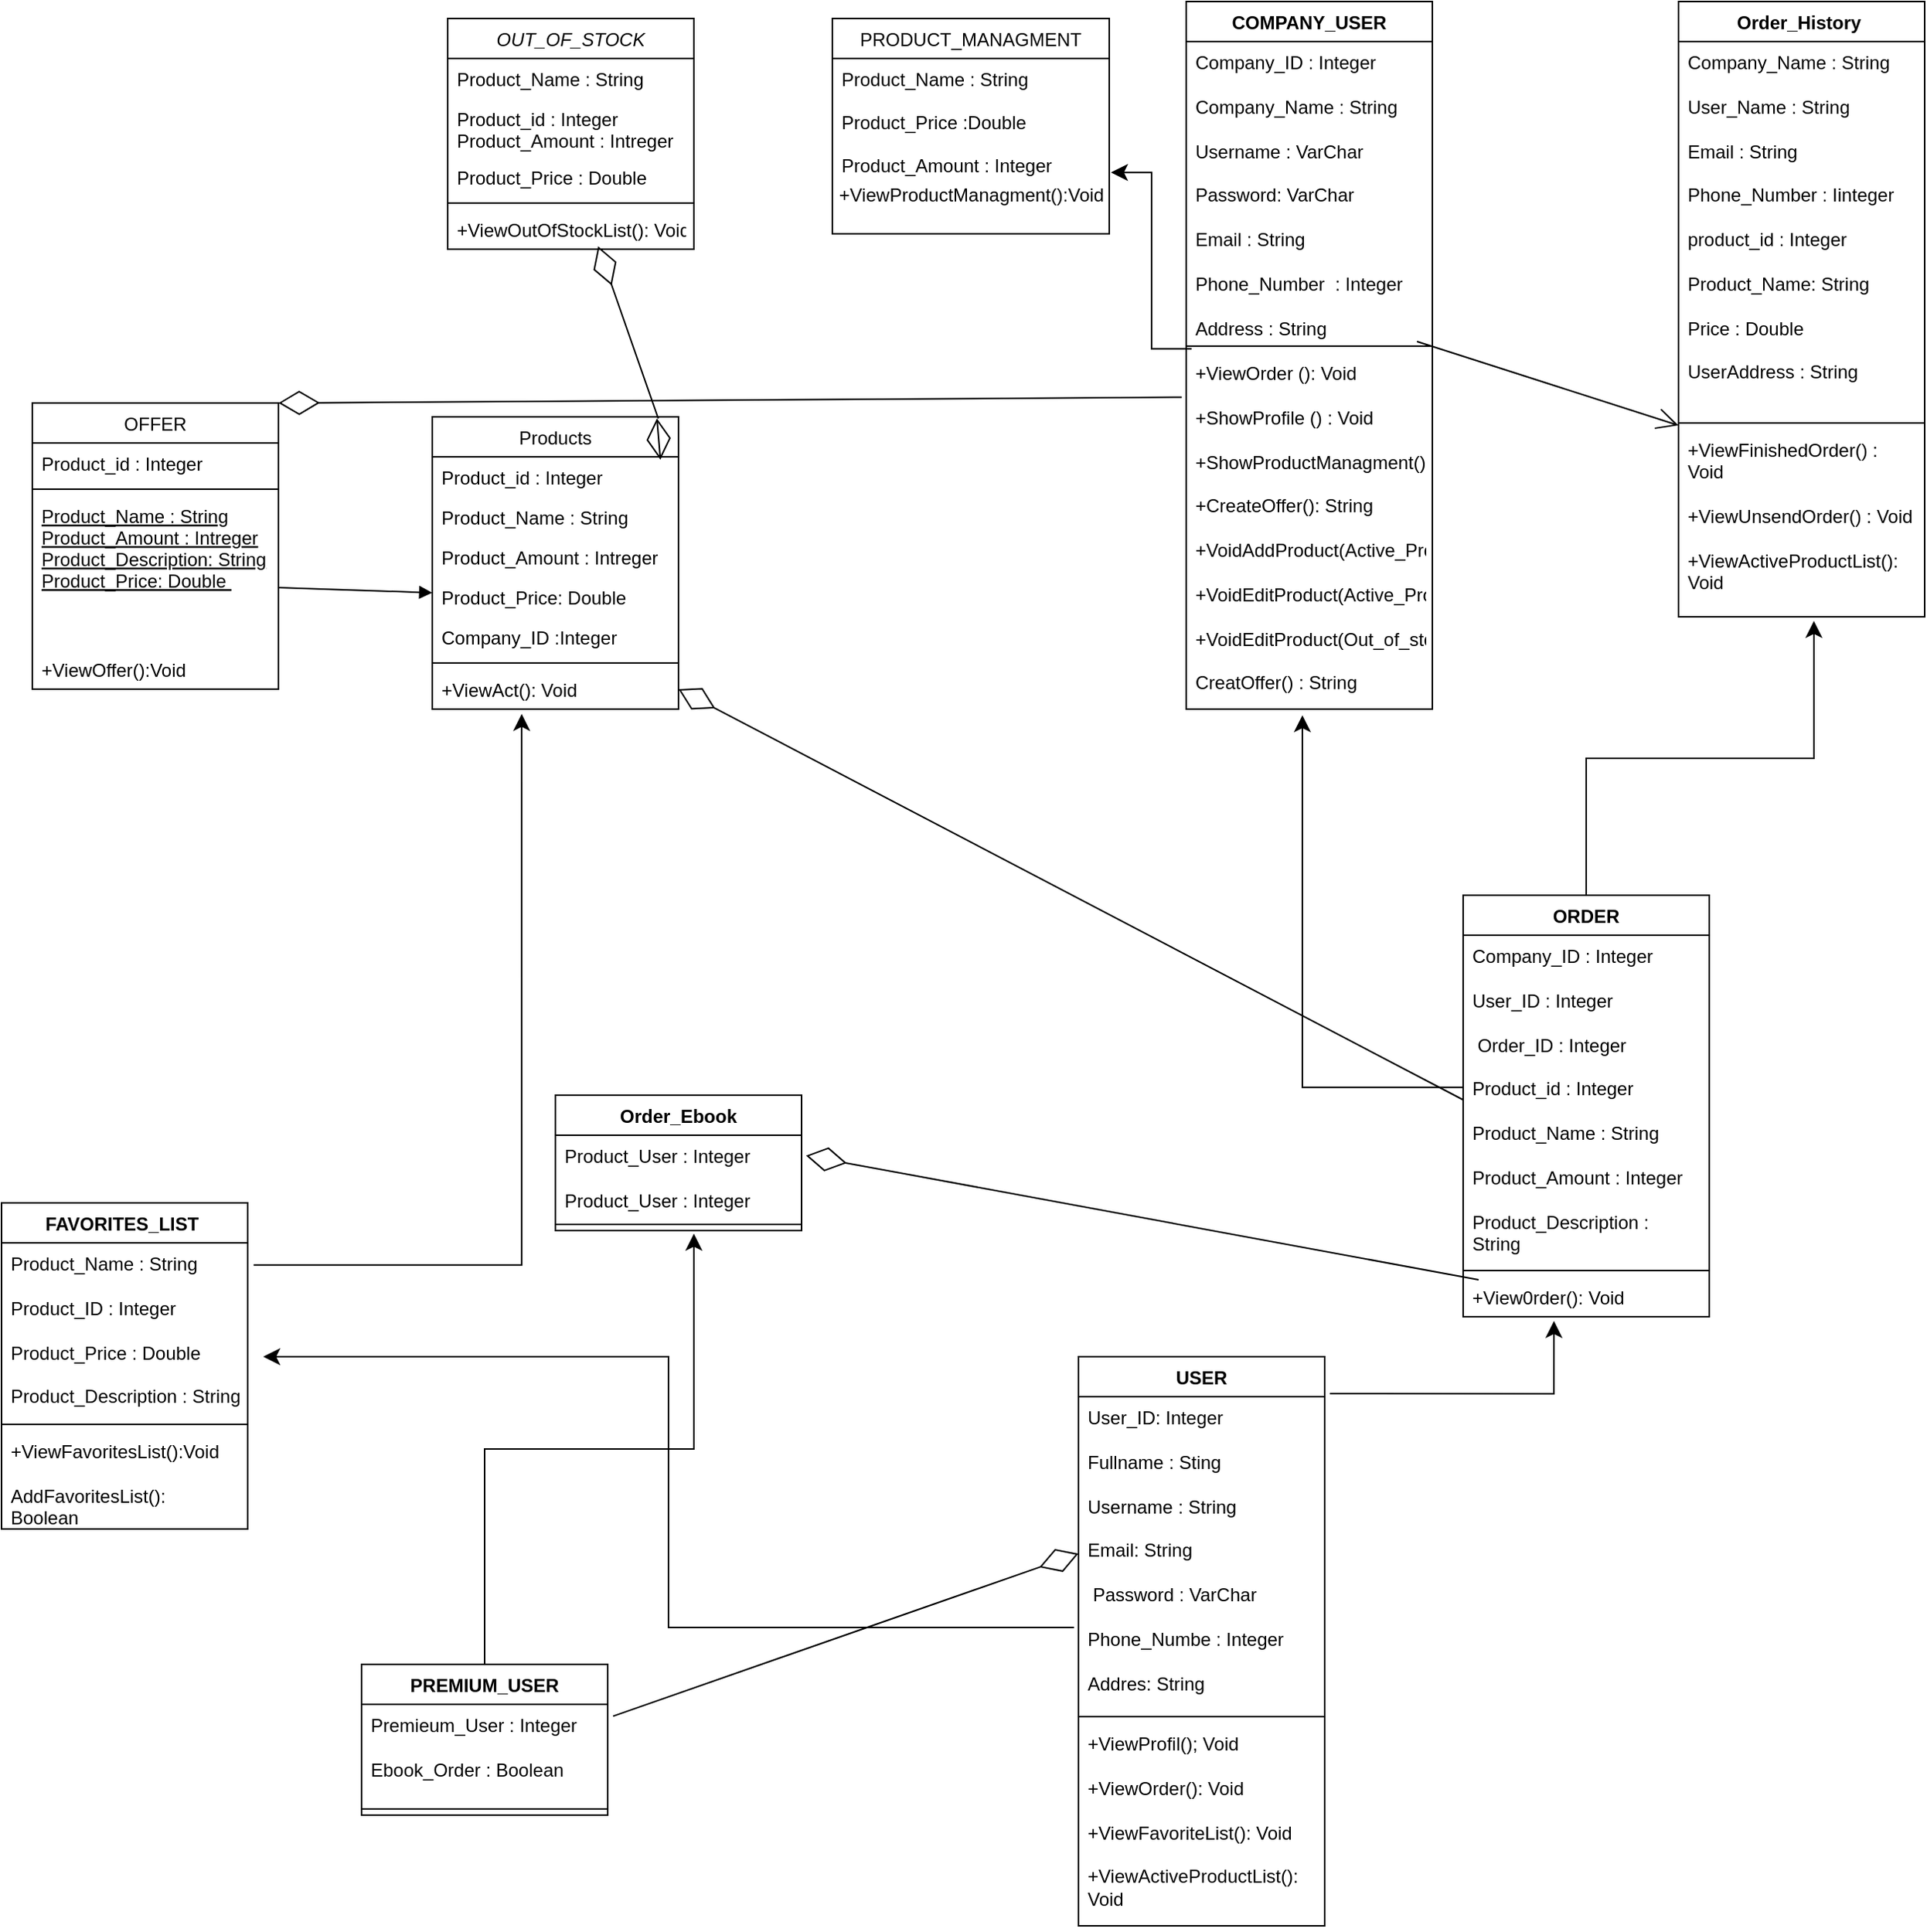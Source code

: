 <mxfile version="24.2.9" type="device" pages="2">
  <diagram id="C5RBs43oDa-KdzZeNtuy" name="Page-1">
    <mxGraphModel dx="3346" dy="1362" grid="1" gridSize="10" guides="1" tooltips="1" connect="1" arrows="1" fold="1" page="1" pageScale="1" pageWidth="827" pageHeight="1169" math="0" shadow="0">
      <root>
        <mxCell id="WIyWlLk6GJQsqaUBKTNV-0" />
        <mxCell id="WIyWlLk6GJQsqaUBKTNV-1" parent="WIyWlLk6GJQsqaUBKTNV-0" />
        <mxCell id="zkfFHV4jXpPFQw0GAbJ--0" value="OUT_OF_STOCK" style="swimlane;fontStyle=2;align=center;verticalAlign=top;childLayout=stackLayout;horizontal=1;startSize=26;horizontalStack=0;resizeParent=1;resizeLast=0;collapsible=1;marginBottom=0;rounded=0;shadow=0;strokeWidth=1;" parent="WIyWlLk6GJQsqaUBKTNV-1" vertex="1">
          <mxGeometry x="310" y="30" width="160" height="150" as="geometry">
            <mxRectangle x="230" y="140" width="160" height="26" as="alternateBounds" />
          </mxGeometry>
        </mxCell>
        <mxCell id="zkfFHV4jXpPFQw0GAbJ--1" value="Product_Name : String" style="text;align=left;verticalAlign=top;spacingLeft=4;spacingRight=4;overflow=hidden;rotatable=0;points=[[0,0.5],[1,0.5]];portConstraint=eastwest;" parent="zkfFHV4jXpPFQw0GAbJ--0" vertex="1">
          <mxGeometry y="26" width="160" height="26" as="geometry" />
        </mxCell>
        <mxCell id="zkfFHV4jXpPFQw0GAbJ--2" value="Product_id : Integer&#xa;Product_Amount : Intreger" style="text;align=left;verticalAlign=top;spacingLeft=4;spacingRight=4;overflow=hidden;rotatable=0;points=[[0,0.5],[1,0.5]];portConstraint=eastwest;rounded=0;shadow=0;html=0;" parent="zkfFHV4jXpPFQw0GAbJ--0" vertex="1">
          <mxGeometry y="52" width="160" height="38" as="geometry" />
        </mxCell>
        <mxCell id="zkfFHV4jXpPFQw0GAbJ--3" value="Product_Price : Double " style="text;align=left;verticalAlign=top;spacingLeft=4;spacingRight=4;overflow=hidden;rotatable=0;points=[[0,0.5],[1,0.5]];portConstraint=eastwest;rounded=0;shadow=0;html=0;" parent="zkfFHV4jXpPFQw0GAbJ--0" vertex="1">
          <mxGeometry y="90" width="160" height="26" as="geometry" />
        </mxCell>
        <mxCell id="zkfFHV4jXpPFQw0GAbJ--4" value="" style="line;html=1;strokeWidth=1;align=left;verticalAlign=middle;spacingTop=-1;spacingLeft=3;spacingRight=3;rotatable=0;labelPosition=right;points=[];portConstraint=eastwest;" parent="zkfFHV4jXpPFQw0GAbJ--0" vertex="1">
          <mxGeometry y="116" width="160" height="8" as="geometry" />
        </mxCell>
        <mxCell id="zkfFHV4jXpPFQw0GAbJ--5" value="+ViewOutOfStockList(): Void " style="text;align=left;verticalAlign=top;spacingLeft=4;spacingRight=4;overflow=hidden;rotatable=0;points=[[0,0.5],[1,0.5]];portConstraint=eastwest;" parent="zkfFHV4jXpPFQw0GAbJ--0" vertex="1">
          <mxGeometry y="124" width="160" height="26" as="geometry" />
        </mxCell>
        <mxCell id="zkfFHV4jXpPFQw0GAbJ--6" value="OFFER" style="swimlane;fontStyle=0;align=center;verticalAlign=top;childLayout=stackLayout;horizontal=1;startSize=26;horizontalStack=0;resizeParent=1;resizeLast=0;collapsible=1;marginBottom=0;rounded=0;shadow=0;strokeWidth=1;" parent="WIyWlLk6GJQsqaUBKTNV-1" vertex="1">
          <mxGeometry x="40" y="280" width="160" height="186" as="geometry">
            <mxRectangle x="130" y="380" width="160" height="26" as="alternateBounds" />
          </mxGeometry>
        </mxCell>
        <mxCell id="zkfFHV4jXpPFQw0GAbJ--8" value="Product_id : Integer" style="text;align=left;verticalAlign=top;spacingLeft=4;spacingRight=4;overflow=hidden;rotatable=0;points=[[0,0.5],[1,0.5]];portConstraint=eastwest;rounded=0;shadow=0;html=0;" parent="zkfFHV4jXpPFQw0GAbJ--6" vertex="1">
          <mxGeometry y="26" width="160" height="26" as="geometry" />
        </mxCell>
        <mxCell id="zkfFHV4jXpPFQw0GAbJ--9" value="" style="line;html=1;strokeWidth=1;align=left;verticalAlign=middle;spacingTop=-1;spacingLeft=3;spacingRight=3;rotatable=0;labelPosition=right;points=[];portConstraint=eastwest;" parent="zkfFHV4jXpPFQw0GAbJ--6" vertex="1">
          <mxGeometry y="52" width="160" height="8" as="geometry" />
        </mxCell>
        <mxCell id="zkfFHV4jXpPFQw0GAbJ--10" value="Product_Name : String&#xa;Product_Amount : Intreger&#xa;Product_Description: String&#xa;Product_Price: Double &#xa;" style="text;align=left;verticalAlign=top;spacingLeft=4;spacingRight=4;overflow=hidden;rotatable=0;points=[[0,0.5],[1,0.5]];portConstraint=eastwest;fontStyle=4" parent="zkfFHV4jXpPFQw0GAbJ--6" vertex="1">
          <mxGeometry y="60" width="160" height="100" as="geometry" />
        </mxCell>
        <mxCell id="zkfFHV4jXpPFQw0GAbJ--11" value="+ViewOffer():Void " style="text;align=left;verticalAlign=top;spacingLeft=4;spacingRight=4;overflow=hidden;rotatable=0;points=[[0,0.5],[1,0.5]];portConstraint=eastwest;" parent="zkfFHV4jXpPFQw0GAbJ--6" vertex="1">
          <mxGeometry y="160" width="160" height="26" as="geometry" />
        </mxCell>
        <mxCell id="zkfFHV4jXpPFQw0GAbJ--17" value="Products" style="swimlane;fontStyle=0;align=center;verticalAlign=top;childLayout=stackLayout;horizontal=1;startSize=26;horizontalStack=0;resizeParent=1;resizeLast=0;collapsible=1;marginBottom=0;rounded=0;shadow=0;strokeWidth=1;" parent="WIyWlLk6GJQsqaUBKTNV-1" vertex="1">
          <mxGeometry x="300" y="289" width="160" height="190" as="geometry">
            <mxRectangle x="550" y="140" width="160" height="26" as="alternateBounds" />
          </mxGeometry>
        </mxCell>
        <mxCell id="zkfFHV4jXpPFQw0GAbJ--18" value="Product_id : Integer" style="text;align=left;verticalAlign=top;spacingLeft=4;spacingRight=4;overflow=hidden;rotatable=0;points=[[0,0.5],[1,0.5]];portConstraint=eastwest;" parent="zkfFHV4jXpPFQw0GAbJ--17" vertex="1">
          <mxGeometry y="26" width="160" height="26" as="geometry" />
        </mxCell>
        <mxCell id="zkfFHV4jXpPFQw0GAbJ--19" value="Product_Name : String" style="text;align=left;verticalAlign=top;spacingLeft=4;spacingRight=4;overflow=hidden;rotatable=0;points=[[0,0.5],[1,0.5]];portConstraint=eastwest;rounded=0;shadow=0;html=0;" parent="zkfFHV4jXpPFQw0GAbJ--17" vertex="1">
          <mxGeometry y="52" width="160" height="26" as="geometry" />
        </mxCell>
        <mxCell id="zkfFHV4jXpPFQw0GAbJ--20" value="Product_Amount : Intreger" style="text;align=left;verticalAlign=top;spacingLeft=4;spacingRight=4;overflow=hidden;rotatable=0;points=[[0,0.5],[1,0.5]];portConstraint=eastwest;rounded=0;shadow=0;html=0;" parent="zkfFHV4jXpPFQw0GAbJ--17" vertex="1">
          <mxGeometry y="78" width="160" height="26" as="geometry" />
        </mxCell>
        <mxCell id="zkfFHV4jXpPFQw0GAbJ--21" value="Product_Price: Double &#xa;" style="text;align=left;verticalAlign=top;spacingLeft=4;spacingRight=4;overflow=hidden;rotatable=0;points=[[0,0.5],[1,0.5]];portConstraint=eastwest;rounded=0;shadow=0;html=0;" parent="zkfFHV4jXpPFQw0GAbJ--17" vertex="1">
          <mxGeometry y="104" width="160" height="26" as="geometry" />
        </mxCell>
        <mxCell id="zkfFHV4jXpPFQw0GAbJ--22" value="Company_ID :Integer " style="text;align=left;verticalAlign=top;spacingLeft=4;spacingRight=4;overflow=hidden;rotatable=0;points=[[0,0.5],[1,0.5]];portConstraint=eastwest;rounded=0;shadow=0;html=0;" parent="zkfFHV4jXpPFQw0GAbJ--17" vertex="1">
          <mxGeometry y="130" width="160" height="26" as="geometry" />
        </mxCell>
        <mxCell id="zkfFHV4jXpPFQw0GAbJ--23" value="" style="line;html=1;strokeWidth=1;align=left;verticalAlign=middle;spacingTop=-1;spacingLeft=3;spacingRight=3;rotatable=0;labelPosition=right;points=[];portConstraint=eastwest;" parent="zkfFHV4jXpPFQw0GAbJ--17" vertex="1">
          <mxGeometry y="156" width="160" height="8" as="geometry" />
        </mxCell>
        <mxCell id="zkfFHV4jXpPFQw0GAbJ--24" value="+ViewAct(): Void  " style="text;align=left;verticalAlign=top;spacingLeft=4;spacingRight=4;overflow=hidden;rotatable=0;points=[[0,0.5],[1,0.5]];portConstraint=eastwest;" parent="zkfFHV4jXpPFQw0GAbJ--17" vertex="1">
          <mxGeometry y="164" width="160" height="26" as="geometry" />
        </mxCell>
        <mxCell id="ql-HN-pba3ewFvewFxsW-2" value="PRODUCT_MANAGMENT" style="swimlane;fontStyle=0;align=center;verticalAlign=top;childLayout=stackLayout;horizontal=1;startSize=26;horizontalStack=0;resizeParent=1;resizeLast=0;collapsible=1;marginBottom=0;rounded=0;shadow=0;strokeWidth=1;" vertex="1" parent="WIyWlLk6GJQsqaUBKTNV-1">
          <mxGeometry x="560" y="30" width="180" height="140" as="geometry">
            <mxRectangle x="340" y="380" width="170" height="26" as="alternateBounds" />
          </mxGeometry>
        </mxCell>
        <mxCell id="ql-HN-pba3ewFvewFxsW-3" value="Product_Name : String&#xa;&#xa;Product_Price :Double&#xa;&#xa;Product_Amount : Integer " style="text;align=left;verticalAlign=top;spacingLeft=4;spacingRight=4;overflow=hidden;rotatable=0;points=[[0,0.5],[1,0.5]];portConstraint=eastwest;" vertex="1" parent="ql-HN-pba3ewFvewFxsW-2">
          <mxGeometry y="26" width="180" height="74" as="geometry" />
        </mxCell>
        <mxCell id="ql-HN-pba3ewFvewFxsW-5" value="+ViewProductManagment():Void" style="text;html=1;align=center;verticalAlign=middle;resizable=0;points=[];autosize=1;strokeColor=none;fillColor=none;" vertex="1" parent="ql-HN-pba3ewFvewFxsW-2">
          <mxGeometry y="100" width="180" height="30" as="geometry" />
        </mxCell>
        <mxCell id="ql-HN-pba3ewFvewFxsW-6" value="COMPANY_USER" style="swimlane;fontStyle=1;align=center;verticalAlign=top;childLayout=stackLayout;horizontal=1;startSize=26;horizontalStack=0;resizeParent=1;resizeParentMax=0;resizeLast=0;collapsible=1;marginBottom=0;whiteSpace=wrap;html=1;" vertex="1" parent="WIyWlLk6GJQsqaUBKTNV-1">
          <mxGeometry x="790" y="19" width="160" height="460" as="geometry" />
        </mxCell>
        <mxCell id="ql-HN-pba3ewFvewFxsW-7" value="Company_ID : Integer&amp;nbsp;&lt;div&gt;&lt;br&gt;&lt;/div&gt;&lt;div&gt;Company_Name : String&amp;nbsp;&lt;/div&gt;&lt;div&gt;&lt;br&gt;&lt;/div&gt;&lt;div&gt;Username : VarChar&amp;nbsp;&lt;/div&gt;&lt;div&gt;&lt;br&gt;&lt;/div&gt;&lt;div&gt;Password: VarChar&amp;nbsp;&lt;/div&gt;&lt;div&gt;&lt;br&gt;&lt;/div&gt;&lt;div&gt;Email : String&amp;nbsp;&lt;/div&gt;&lt;div&gt;&lt;br&gt;&lt;/div&gt;&lt;div&gt;Phone_Number&amp;nbsp; : Integer&amp;nbsp;&lt;/div&gt;&lt;div&gt;&lt;br&gt;&lt;/div&gt;&lt;div&gt;Address : String&lt;/div&gt;" style="text;strokeColor=none;fillColor=none;align=left;verticalAlign=top;spacingLeft=4;spacingRight=4;overflow=hidden;rotatable=0;points=[[0,0.5],[1,0.5]];portConstraint=eastwest;whiteSpace=wrap;html=1;" vertex="1" parent="ql-HN-pba3ewFvewFxsW-6">
          <mxGeometry y="26" width="160" height="194" as="geometry" />
        </mxCell>
        <mxCell id="ql-HN-pba3ewFvewFxsW-8" value="" style="line;strokeWidth=1;fillColor=none;align=left;verticalAlign=middle;spacingTop=-1;spacingLeft=3;spacingRight=3;rotatable=0;labelPosition=right;points=[];portConstraint=eastwest;strokeColor=inherit;" vertex="1" parent="ql-HN-pba3ewFvewFxsW-6">
          <mxGeometry y="220" width="160" height="8" as="geometry" />
        </mxCell>
        <mxCell id="ql-HN-pba3ewFvewFxsW-9" value="+ViewOrder (): Void&amp;nbsp;&lt;div&gt;&lt;br&gt;&lt;/div&gt;&lt;div&gt;+ShowProfile () : Void&amp;nbsp;&lt;/div&gt;&lt;div&gt;&lt;br&gt;&lt;/div&gt;&lt;div&gt;+ShowProductManagment():Void&lt;/div&gt;&lt;div&gt;&lt;br&gt;&lt;/div&gt;&lt;div&gt;+CreateOffer(): String&amp;nbsp;&lt;/div&gt;&lt;div&gt;&lt;br&gt;&lt;/div&gt;&lt;div&gt;+VoidAddProduct(Active_Product_List)&lt;/div&gt;&lt;div&gt;&lt;br&gt;&lt;/div&gt;&lt;div&gt;+VoidEditProduct(&lt;span style=&quot;background-color: initial;&quot;&gt;Active_Product_List&lt;/span&gt;&lt;span style=&quot;background-color: initial;&quot;&gt;)&lt;/span&gt;&lt;/div&gt;&lt;div&gt;&lt;br&gt;&lt;/div&gt;&lt;div&gt;+&lt;span style=&quot;background-color: initial;&quot;&gt;VoidEditProduct(Out_of_stock)&lt;/span&gt;&lt;/div&gt;&lt;div&gt;&lt;br&gt;&lt;/div&gt;&lt;div&gt;CreatOffer() : String&amp;nbsp;&lt;/div&gt;&lt;div&gt;&lt;br&gt;&lt;/div&gt;" style="text;strokeColor=none;fillColor=none;align=left;verticalAlign=top;spacingLeft=4;spacingRight=4;overflow=hidden;rotatable=0;points=[[0,0.5],[1,0.5]];portConstraint=eastwest;whiteSpace=wrap;html=1;" vertex="1" parent="ql-HN-pba3ewFvewFxsW-6">
          <mxGeometry y="228" width="160" height="232" as="geometry" />
        </mxCell>
        <mxCell id="ql-HN-pba3ewFvewFxsW-10" value="Order_History&amp;nbsp;" style="swimlane;fontStyle=1;align=center;verticalAlign=top;childLayout=stackLayout;horizontal=1;startSize=26;horizontalStack=0;resizeParent=1;resizeParentMax=0;resizeLast=0;collapsible=1;marginBottom=0;whiteSpace=wrap;html=1;" vertex="1" parent="WIyWlLk6GJQsqaUBKTNV-1">
          <mxGeometry x="1110" y="19" width="160" height="400" as="geometry" />
        </mxCell>
        <mxCell id="ql-HN-pba3ewFvewFxsW-11" value="Company_Name : String&amp;nbsp;&lt;div&gt;&lt;br&gt;&lt;/div&gt;&lt;div&gt;User_Name : String&amp;nbsp;&lt;/div&gt;&lt;div&gt;&lt;br&gt;&lt;/div&gt;&lt;div&gt;Email : String&amp;nbsp;&lt;/div&gt;&lt;div&gt;&lt;br&gt;&lt;/div&gt;&lt;div&gt;Phone_Number : Iinteger&amp;nbsp;&lt;/div&gt;&lt;div&gt;&lt;br&gt;&lt;/div&gt;&lt;div&gt;product_id : Integer&amp;nbsp;&lt;/div&gt;&lt;div&gt;&lt;br&gt;&lt;/div&gt;&lt;div&gt;Product_Name: String&amp;nbsp;&lt;/div&gt;&lt;div&gt;&lt;br&gt;&lt;/div&gt;&lt;div&gt;Price : Double&amp;nbsp;&amp;nbsp;&lt;/div&gt;&lt;div&gt;&lt;br&gt;&lt;/div&gt;&lt;div&gt;UserAddress : String&amp;nbsp;&lt;/div&gt;" style="text;strokeColor=none;fillColor=none;align=left;verticalAlign=top;spacingLeft=4;spacingRight=4;overflow=hidden;rotatable=0;points=[[0,0.5],[1,0.5]];portConstraint=eastwest;whiteSpace=wrap;html=1;" vertex="1" parent="ql-HN-pba3ewFvewFxsW-10">
          <mxGeometry y="26" width="160" height="244" as="geometry" />
        </mxCell>
        <mxCell id="ql-HN-pba3ewFvewFxsW-12" value="" style="line;strokeWidth=1;fillColor=none;align=left;verticalAlign=middle;spacingTop=-1;spacingLeft=3;spacingRight=3;rotatable=0;labelPosition=right;points=[];portConstraint=eastwest;strokeColor=inherit;" vertex="1" parent="ql-HN-pba3ewFvewFxsW-10">
          <mxGeometry y="270" width="160" height="8" as="geometry" />
        </mxCell>
        <mxCell id="ql-HN-pba3ewFvewFxsW-13" value="+ViewFinishedOrder() : Void&amp;nbsp;&lt;div&gt;&lt;br&gt;&lt;/div&gt;&lt;div&gt;+ViewUnsendOrder() : Void&amp;nbsp;&lt;/div&gt;&lt;div&gt;&lt;br&gt;&lt;/div&gt;&lt;div&gt;+ViewActiveProductList(): Void&lt;/div&gt;&lt;div&gt;&lt;br&gt;&lt;/div&gt;&lt;div&gt;&lt;br&gt;&lt;/div&gt;" style="text;strokeColor=none;fillColor=none;align=left;verticalAlign=top;spacingLeft=4;spacingRight=4;overflow=hidden;rotatable=0;points=[[0,0.5],[1,0.5]];portConstraint=eastwest;whiteSpace=wrap;html=1;" vertex="1" parent="ql-HN-pba3ewFvewFxsW-10">
          <mxGeometry y="278" width="160" height="122" as="geometry" />
        </mxCell>
        <mxCell id="ql-HN-pba3ewFvewFxsW-14" value="ORDER" style="swimlane;fontStyle=1;align=center;verticalAlign=top;childLayout=stackLayout;horizontal=1;startSize=26;horizontalStack=0;resizeParent=1;resizeParentMax=0;resizeLast=0;collapsible=1;marginBottom=0;whiteSpace=wrap;html=1;" vertex="1" parent="WIyWlLk6GJQsqaUBKTNV-1">
          <mxGeometry x="970" y="600" width="160" height="274" as="geometry" />
        </mxCell>
        <mxCell id="ql-HN-pba3ewFvewFxsW-15" value="Company_ID : Integer&lt;div&gt;&lt;br&gt;&lt;/div&gt;&lt;div&gt;User_ID : Integer&lt;/div&gt;&lt;div&gt;&lt;br&gt;&lt;/div&gt;&lt;div&gt;&amp;nbsp;Order_ID : Integer&amp;nbsp;&lt;/div&gt;&lt;div&gt;&lt;br&gt;&lt;/div&gt;&lt;div&gt;Product_id : Integer&amp;nbsp;&lt;/div&gt;&lt;div&gt;&lt;br&gt;&lt;/div&gt;&lt;div&gt;Product_Name : String&amp;nbsp;&lt;/div&gt;&lt;div&gt;&lt;br&gt;&lt;/div&gt;&lt;div&gt;Product_Amount : Integer&amp;nbsp;&lt;/div&gt;&lt;div&gt;&lt;br&gt;&lt;/div&gt;&lt;div&gt;Product_Description : String&amp;nbsp;&lt;/div&gt;&lt;div&gt;&lt;br&gt;&lt;/div&gt;&lt;div&gt;&amp;nbsp;&lt;div&gt;&lt;br&gt;&lt;/div&gt;&lt;div&gt;&lt;br&gt;&lt;/div&gt;&lt;/div&gt;" style="text;strokeColor=none;fillColor=none;align=left;verticalAlign=top;spacingLeft=4;spacingRight=4;overflow=hidden;rotatable=0;points=[[0,0.5],[1,0.5]];portConstraint=eastwest;whiteSpace=wrap;html=1;" vertex="1" parent="ql-HN-pba3ewFvewFxsW-14">
          <mxGeometry y="26" width="160" height="214" as="geometry" />
        </mxCell>
        <mxCell id="ql-HN-pba3ewFvewFxsW-16" value="" style="line;strokeWidth=1;fillColor=none;align=left;verticalAlign=middle;spacingTop=-1;spacingLeft=3;spacingRight=3;rotatable=0;labelPosition=right;points=[];portConstraint=eastwest;strokeColor=inherit;" vertex="1" parent="ql-HN-pba3ewFvewFxsW-14">
          <mxGeometry y="240" width="160" height="8" as="geometry" />
        </mxCell>
        <mxCell id="ql-HN-pba3ewFvewFxsW-17" value="+View0rder(): Void" style="text;strokeColor=none;fillColor=none;align=left;verticalAlign=top;spacingLeft=4;spacingRight=4;overflow=hidden;rotatable=0;points=[[0,0.5],[1,0.5]];portConstraint=eastwest;whiteSpace=wrap;html=1;" vertex="1" parent="ql-HN-pba3ewFvewFxsW-14">
          <mxGeometry y="248" width="160" height="26" as="geometry" />
        </mxCell>
        <mxCell id="ql-HN-pba3ewFvewFxsW-18" value="USER" style="swimlane;fontStyle=1;align=center;verticalAlign=top;childLayout=stackLayout;horizontal=1;startSize=26;horizontalStack=0;resizeParent=1;resizeParentMax=0;resizeLast=0;collapsible=1;marginBottom=0;whiteSpace=wrap;html=1;" vertex="1" parent="WIyWlLk6GJQsqaUBKTNV-1">
          <mxGeometry x="720" y="900" width="160" height="370" as="geometry" />
        </mxCell>
        <mxCell id="ql-HN-pba3ewFvewFxsW-19" value="User_ID: Integer&lt;div&gt;&lt;br&gt;&lt;/div&gt;&lt;div&gt;Fullname : Sting&lt;/div&gt;&lt;div&gt;&lt;br&gt;&lt;/div&gt;&lt;div&gt;Username : String&amp;nbsp;&lt;/div&gt;&lt;div&gt;&lt;br&gt;&lt;/div&gt;&lt;div&gt;Email: String&amp;nbsp;&lt;/div&gt;&lt;div&gt;&lt;br&gt;&lt;/div&gt;&lt;div&gt;&amp;nbsp;Password : VarChar&lt;/div&gt;&lt;div&gt;&lt;br&gt;&lt;/div&gt;&lt;div&gt;Phone_Numbe : Integer&amp;nbsp;&lt;/div&gt;&lt;div&gt;&lt;br&gt;&lt;/div&gt;&lt;div&gt;Addres: String&amp;nbsp;&lt;/div&gt;" style="text;strokeColor=none;fillColor=none;align=left;verticalAlign=top;spacingLeft=4;spacingRight=4;overflow=hidden;rotatable=0;points=[[0,0.5],[1,0.5]];portConstraint=eastwest;whiteSpace=wrap;html=1;" vertex="1" parent="ql-HN-pba3ewFvewFxsW-18">
          <mxGeometry y="26" width="160" height="204" as="geometry" />
        </mxCell>
        <mxCell id="ql-HN-pba3ewFvewFxsW-20" value="" style="line;strokeWidth=1;fillColor=none;align=left;verticalAlign=middle;spacingTop=-1;spacingLeft=3;spacingRight=3;rotatable=0;labelPosition=right;points=[];portConstraint=eastwest;strokeColor=inherit;" vertex="1" parent="ql-HN-pba3ewFvewFxsW-18">
          <mxGeometry y="230" width="160" height="8" as="geometry" />
        </mxCell>
        <mxCell id="ql-HN-pba3ewFvewFxsW-21" value="+ViewProfil(); Void&amp;nbsp;&lt;div&gt;&lt;br&gt;&lt;/div&gt;&lt;div&gt;+ViewOrder(): Void&amp;nbsp;&lt;/div&gt;&lt;div&gt;&lt;br&gt;&lt;/div&gt;&lt;div&gt;+ViewFavoriteList(): Void&amp;nbsp;&lt;/div&gt;&lt;div&gt;&lt;br&gt;&lt;/div&gt;&lt;div&gt;+ViewActiveProductList(): Void&amp;nbsp;&lt;/div&gt;&lt;div&gt;&lt;br&gt;&lt;/div&gt;" style="text;strokeColor=none;fillColor=none;align=left;verticalAlign=top;spacingLeft=4;spacingRight=4;overflow=hidden;rotatable=0;points=[[0,0.5],[1,0.5]];portConstraint=eastwest;whiteSpace=wrap;html=1;" vertex="1" parent="ql-HN-pba3ewFvewFxsW-18">
          <mxGeometry y="238" width="160" height="132" as="geometry" />
        </mxCell>
        <mxCell id="ql-HN-pba3ewFvewFxsW-26" value="Order_Ebook" style="swimlane;fontStyle=1;align=center;verticalAlign=top;childLayout=stackLayout;horizontal=1;startSize=26;horizontalStack=0;resizeParent=1;resizeParentMax=0;resizeLast=0;collapsible=1;marginBottom=0;whiteSpace=wrap;html=1;" vertex="1" parent="WIyWlLk6GJQsqaUBKTNV-1">
          <mxGeometry x="380" y="730" width="160" height="88" as="geometry" />
        </mxCell>
        <mxCell id="ql-HN-pba3ewFvewFxsW-27" value="Product_User : Integer&amp;nbsp;&lt;div&gt;&lt;br&gt;&lt;/div&gt;&lt;div&gt;Product_User : Integer&amp;nbsp;&lt;/div&gt;" style="text;strokeColor=none;fillColor=none;align=left;verticalAlign=top;spacingLeft=4;spacingRight=4;overflow=hidden;rotatable=0;points=[[0,0.5],[1,0.5]];portConstraint=eastwest;whiteSpace=wrap;html=1;" vertex="1" parent="ql-HN-pba3ewFvewFxsW-26">
          <mxGeometry y="26" width="160" height="54" as="geometry" />
        </mxCell>
        <mxCell id="ql-HN-pba3ewFvewFxsW-28" value="" style="line;strokeWidth=1;fillColor=none;align=left;verticalAlign=middle;spacingTop=-1;spacingLeft=3;spacingRight=3;rotatable=0;labelPosition=right;points=[];portConstraint=eastwest;strokeColor=inherit;" vertex="1" parent="ql-HN-pba3ewFvewFxsW-26">
          <mxGeometry y="80" width="160" height="8" as="geometry" />
        </mxCell>
        <mxCell id="ql-HN-pba3ewFvewFxsW-30" value="PREMIUM_USER" style="swimlane;fontStyle=1;align=center;verticalAlign=top;childLayout=stackLayout;horizontal=1;startSize=26;horizontalStack=0;resizeParent=1;resizeParentMax=0;resizeLast=0;collapsible=1;marginBottom=0;whiteSpace=wrap;html=1;" vertex="1" parent="WIyWlLk6GJQsqaUBKTNV-1">
          <mxGeometry x="254" y="1100" width="160" height="98" as="geometry" />
        </mxCell>
        <mxCell id="ql-HN-pba3ewFvewFxsW-31" value="Premieum_User : Integer&amp;nbsp;&lt;div&gt;&lt;br&gt;&lt;/div&gt;&lt;div&gt;Ebook_Order : Boolean&amp;nbsp;&lt;/div&gt;" style="text;strokeColor=none;fillColor=none;align=left;verticalAlign=top;spacingLeft=4;spacingRight=4;overflow=hidden;rotatable=0;points=[[0,0.5],[1,0.5]];portConstraint=eastwest;whiteSpace=wrap;html=1;" vertex="1" parent="ql-HN-pba3ewFvewFxsW-30">
          <mxGeometry y="26" width="160" height="64" as="geometry" />
        </mxCell>
        <mxCell id="ql-HN-pba3ewFvewFxsW-32" value="" style="line;strokeWidth=1;fillColor=none;align=left;verticalAlign=middle;spacingTop=-1;spacingLeft=3;spacingRight=3;rotatable=0;labelPosition=right;points=[];portConstraint=eastwest;strokeColor=inherit;" vertex="1" parent="ql-HN-pba3ewFvewFxsW-30">
          <mxGeometry y="90" width="160" height="8" as="geometry" />
        </mxCell>
        <mxCell id="ql-HN-pba3ewFvewFxsW-34" value="FAVORITES_LIST&amp;nbsp;" style="swimlane;fontStyle=1;align=center;verticalAlign=top;childLayout=stackLayout;horizontal=1;startSize=26;horizontalStack=0;resizeParent=1;resizeParentMax=0;resizeLast=0;collapsible=1;marginBottom=0;whiteSpace=wrap;html=1;" vertex="1" parent="WIyWlLk6GJQsqaUBKTNV-1">
          <mxGeometry x="20" y="800" width="160" height="212" as="geometry" />
        </mxCell>
        <mxCell id="ql-HN-pba3ewFvewFxsW-35" value="Product_Name : String&amp;nbsp;&lt;div&gt;&lt;br&gt;&lt;/div&gt;&lt;div&gt;Product_ID : Integer&amp;nbsp;&lt;/div&gt;&lt;div&gt;&lt;br&gt;&lt;/div&gt;&lt;div&gt;Product_Price : Double&amp;nbsp;&lt;/div&gt;&lt;div&gt;&lt;br&gt;&lt;/div&gt;&lt;div&gt;Product_Description : String&lt;/div&gt;" style="text;strokeColor=none;fillColor=none;align=left;verticalAlign=top;spacingLeft=4;spacingRight=4;overflow=hidden;rotatable=0;points=[[0,0.5],[1,0.5]];portConstraint=eastwest;whiteSpace=wrap;html=1;" vertex="1" parent="ql-HN-pba3ewFvewFxsW-34">
          <mxGeometry y="26" width="160" height="114" as="geometry" />
        </mxCell>
        <mxCell id="ql-HN-pba3ewFvewFxsW-36" value="" style="line;strokeWidth=1;fillColor=none;align=left;verticalAlign=middle;spacingTop=-1;spacingLeft=3;spacingRight=3;rotatable=0;labelPosition=right;points=[];portConstraint=eastwest;strokeColor=inherit;" vertex="1" parent="ql-HN-pba3ewFvewFxsW-34">
          <mxGeometry y="140" width="160" height="8" as="geometry" />
        </mxCell>
        <mxCell id="ql-HN-pba3ewFvewFxsW-37" value="+ViewFavoritesList():Void&lt;div&gt;&lt;br&gt;&lt;/div&gt;&lt;div&gt;AddFavoritesList(): Boolean&amp;nbsp;&lt;/div&gt;&lt;div&gt;&lt;br&gt;&lt;/div&gt;" style="text;strokeColor=none;fillColor=none;align=left;verticalAlign=top;spacingLeft=4;spacingRight=4;overflow=hidden;rotatable=0;points=[[0,0.5],[1,0.5]];portConstraint=eastwest;whiteSpace=wrap;html=1;" vertex="1" parent="ql-HN-pba3ewFvewFxsW-34">
          <mxGeometry y="148" width="160" height="64" as="geometry" />
        </mxCell>
        <mxCell id="ql-HN-pba3ewFvewFxsW-39" value="" style="endArrow=diamondThin;endFill=0;endSize=24;html=1;rounded=0;entryX=0.611;entryY=0.927;entryDx=0;entryDy=0;entryPerimeter=0;exitX=0.918;exitY=0.006;exitDx=0;exitDy=0;exitPerimeter=0;" edge="1" parent="WIyWlLk6GJQsqaUBKTNV-1" source="zkfFHV4jXpPFQw0GAbJ--17" target="zkfFHV4jXpPFQw0GAbJ--5">
          <mxGeometry width="160" relative="1" as="geometry">
            <mxPoint x="383.158" y="146" as="sourcePoint" />
            <mxPoint x="410" y="180" as="targetPoint" />
          </mxGeometry>
        </mxCell>
        <mxCell id="ql-HN-pba3ewFvewFxsW-40" value="" style="endArrow=diamondThin;endFill=0;endSize=24;html=1;rounded=0;entryX=1.018;entryY=0.245;entryDx=0;entryDy=0;entryPerimeter=0;exitX=0.063;exitY=0.077;exitDx=0;exitDy=0;exitPerimeter=0;" edge="1" parent="WIyWlLk6GJQsqaUBKTNV-1" source="ql-HN-pba3ewFvewFxsW-17" target="ql-HN-pba3ewFvewFxsW-27">
          <mxGeometry width="160" relative="1" as="geometry">
            <mxPoint x="640" y="760" as="sourcePoint" />
            <mxPoint x="800" y="760" as="targetPoint" />
          </mxGeometry>
        </mxCell>
        <mxCell id="ql-HN-pba3ewFvewFxsW-41" value="" style="endArrow=diamondThin;endFill=0;endSize=24;html=1;rounded=0;entryX=1;entryY=0.5;entryDx=0;entryDy=0;exitX=0;exitY=0.5;exitDx=0;exitDy=0;" edge="1" parent="WIyWlLk6GJQsqaUBKTNV-1" source="ql-HN-pba3ewFvewFxsW-15" target="zkfFHV4jXpPFQw0GAbJ--24">
          <mxGeometry width="160" relative="1" as="geometry">
            <mxPoint x="770" y="680" as="sourcePoint" />
            <mxPoint x="930" y="680" as="targetPoint" />
          </mxGeometry>
        </mxCell>
        <mxCell id="ql-HN-pba3ewFvewFxsW-42" value="" style="endArrow=diamondThin;endFill=0;endSize=24;html=1;rounded=0;entryX=0;entryY=0.5;entryDx=0;entryDy=0;exitX=1.022;exitY=0.12;exitDx=0;exitDy=0;exitPerimeter=0;" edge="1" parent="WIyWlLk6GJQsqaUBKTNV-1" source="ql-HN-pba3ewFvewFxsW-31" target="ql-HN-pba3ewFvewFxsW-19">
          <mxGeometry width="160" relative="1" as="geometry">
            <mxPoint x="470" y="980" as="sourcePoint" />
            <mxPoint x="630" y="980" as="targetPoint" />
          </mxGeometry>
        </mxCell>
        <mxCell id="ql-HN-pba3ewFvewFxsW-45" value="" style="html=1;verticalAlign=bottom;endArrow=block;curved=0;rounded=0;" edge="1" parent="WIyWlLk6GJQsqaUBKTNV-1" target="zkfFHV4jXpPFQw0GAbJ--21">
          <mxGeometry width="80" relative="1" as="geometry">
            <mxPoint x="200" y="400" as="sourcePoint" />
            <mxPoint x="280" y="400" as="targetPoint" />
          </mxGeometry>
        </mxCell>
        <mxCell id="ql-HN-pba3ewFvewFxsW-53" value="" style="endArrow=diamondThin;endFill=0;endSize=24;html=1;rounded=0;exitX=0.913;exitY=0.011;exitDx=0;exitDy=0;exitPerimeter=0;" edge="1" parent="WIyWlLk6GJQsqaUBKTNV-1" source="zkfFHV4jXpPFQw0GAbJ--17">
          <mxGeometry width="160" relative="1" as="geometry">
            <mxPoint x="446" y="291" as="sourcePoint" />
            <mxPoint x="445.989" y="290" as="targetPoint" />
          </mxGeometry>
        </mxCell>
        <mxCell id="ql-HN-pba3ewFvewFxsW-54" value="" style="endArrow=open;endFill=1;endSize=12;html=1;rounded=0;entryX=0;entryY=-0.02;entryDx=0;entryDy=0;entryPerimeter=0;" edge="1" parent="WIyWlLk6GJQsqaUBKTNV-1" target="ql-HN-pba3ewFvewFxsW-13">
          <mxGeometry width="160" relative="1" as="geometry">
            <mxPoint x="940" y="240" as="sourcePoint" />
            <mxPoint x="1100" y="240" as="targetPoint" />
          </mxGeometry>
        </mxCell>
        <mxCell id="ql-HN-pba3ewFvewFxsW-56" value="" style="edgeStyle=elbowEdgeStyle;elbow=horizontal;endArrow=classic;html=1;curved=0;rounded=0;endSize=8;startSize=8;exitX=0.022;exitY=0.722;exitDx=0;exitDy=0;exitPerimeter=0;entryX=1.006;entryY=0.004;entryDx=0;entryDy=0;entryPerimeter=0;" edge="1" parent="WIyWlLk6GJQsqaUBKTNV-1" source="ql-HN-pba3ewFvewFxsW-8" target="ql-HN-pba3ewFvewFxsW-5">
          <mxGeometry width="50" height="50" relative="1" as="geometry">
            <mxPoint x="560" y="240" as="sourcePoint" />
            <mxPoint x="520" y="190" as="targetPoint" />
          </mxGeometry>
        </mxCell>
        <mxCell id="ql-HN-pba3ewFvewFxsW-57" value="" style="edgeStyle=elbowEdgeStyle;elbow=vertical;endArrow=classic;html=1;curved=0;rounded=0;endSize=8;startSize=8;exitX=0.5;exitY=0;exitDx=0;exitDy=0;entryX=0.55;entryY=1.022;entryDx=0;entryDy=0;entryPerimeter=0;" edge="1" parent="WIyWlLk6GJQsqaUBKTNV-1" source="ql-HN-pba3ewFvewFxsW-14" target="ql-HN-pba3ewFvewFxsW-13">
          <mxGeometry width="50" height="50" relative="1" as="geometry">
            <mxPoint x="960" y="580" as="sourcePoint" />
            <mxPoint x="1010" y="530" as="targetPoint" />
          </mxGeometry>
        </mxCell>
        <mxCell id="ql-HN-pba3ewFvewFxsW-58" value="" style="edgeStyle=segmentEdgeStyle;endArrow=classic;html=1;curved=0;rounded=0;endSize=8;startSize=8;entryX=0.369;entryY=1.107;entryDx=0;entryDy=0;entryPerimeter=0;exitX=1.021;exitY=0.065;exitDx=0;exitDy=0;exitPerimeter=0;" edge="1" parent="WIyWlLk6GJQsqaUBKTNV-1" source="ql-HN-pba3ewFvewFxsW-18" target="ql-HN-pba3ewFvewFxsW-17">
          <mxGeometry width="50" height="50" relative="1" as="geometry">
            <mxPoint x="890" y="920" as="sourcePoint" />
            <mxPoint x="1010" y="860" as="targetPoint" />
          </mxGeometry>
        </mxCell>
        <mxCell id="ql-HN-pba3ewFvewFxsW-59" value="" style="edgeStyle=elbowEdgeStyle;elbow=vertical;endArrow=classic;html=1;curved=0;rounded=0;endSize=8;startSize=8;exitX=0.5;exitY=0;exitDx=0;exitDy=0;" edge="1" parent="WIyWlLk6GJQsqaUBKTNV-1" source="ql-HN-pba3ewFvewFxsW-30">
          <mxGeometry width="50" height="50" relative="1" as="geometry">
            <mxPoint x="510" y="910" as="sourcePoint" />
            <mxPoint x="470" y="820" as="targetPoint" />
          </mxGeometry>
        </mxCell>
        <mxCell id="ql-HN-pba3ewFvewFxsW-60" value="" style="edgeStyle=elbowEdgeStyle;elbow=horizontal;endArrow=classic;html=1;curved=0;rounded=0;endSize=8;startSize=8;exitX=-0.018;exitY=0.735;exitDx=0;exitDy=0;exitPerimeter=0;entryX=1.063;entryY=0.649;entryDx=0;entryDy=0;entryPerimeter=0;" edge="1" parent="WIyWlLk6GJQsqaUBKTNV-1" source="ql-HN-pba3ewFvewFxsW-19" target="ql-HN-pba3ewFvewFxsW-35">
          <mxGeometry width="50" height="50" relative="1" as="geometry">
            <mxPoint x="510" y="910" as="sourcePoint" />
            <mxPoint x="560" y="860" as="targetPoint" />
          </mxGeometry>
        </mxCell>
        <mxCell id="ql-HN-pba3ewFvewFxsW-61" value="" style="edgeStyle=segmentEdgeStyle;endArrow=classic;html=1;curved=0;rounded=0;endSize=8;startSize=8;exitX=1.024;exitY=0.126;exitDx=0;exitDy=0;exitPerimeter=0;entryX=0.363;entryY=1.12;entryDx=0;entryDy=0;entryPerimeter=0;" edge="1" parent="WIyWlLk6GJQsqaUBKTNV-1" source="ql-HN-pba3ewFvewFxsW-35" target="zkfFHV4jXpPFQw0GAbJ--24">
          <mxGeometry width="50" height="50" relative="1" as="geometry">
            <mxPoint x="270" y="690" as="sourcePoint" />
            <mxPoint x="320" y="640" as="targetPoint" />
          </mxGeometry>
        </mxCell>
        <mxCell id="ql-HN-pba3ewFvewFxsW-62" value="" style="edgeStyle=segmentEdgeStyle;endArrow=classic;html=1;curved=0;rounded=0;endSize=8;startSize=8;exitX=0.003;exitY=0.462;exitDx=0;exitDy=0;exitPerimeter=0;entryX=0.472;entryY=1.017;entryDx=0;entryDy=0;entryPerimeter=0;" edge="1" parent="WIyWlLk6GJQsqaUBKTNV-1" source="ql-HN-pba3ewFvewFxsW-15" target="ql-HN-pba3ewFvewFxsW-9">
          <mxGeometry width="50" height="50" relative="1" as="geometry">
            <mxPoint x="700" y="470" as="sourcePoint" />
            <mxPoint x="750" y="420" as="targetPoint" />
          </mxGeometry>
        </mxCell>
        <mxCell id="ql-HN-pba3ewFvewFxsW-63" value="" style="endArrow=diamondThin;endFill=0;endSize=24;html=1;rounded=0;entryX=1;entryY=0;entryDx=0;entryDy=0;exitX=-0.018;exitY=0.126;exitDx=0;exitDy=0;exitPerimeter=0;" edge="1" parent="WIyWlLk6GJQsqaUBKTNV-1" source="ql-HN-pba3ewFvewFxsW-9" target="zkfFHV4jXpPFQw0GAbJ--6">
          <mxGeometry width="160" relative="1" as="geometry">
            <mxPoint x="510" y="248" as="sourcePoint" />
            <mxPoint x="670" y="248" as="targetPoint" />
          </mxGeometry>
        </mxCell>
      </root>
    </mxGraphModel>
  </diagram>
  <diagram id="8RCpZqggKeA1ZjLmSvSg" name="Σελίδα-2">
    <mxGraphModel dx="1461" dy="647" grid="1" gridSize="10" guides="1" tooltips="1" connect="1" arrows="1" fold="1" page="1" pageScale="1" pageWidth="827" pageHeight="1169" math="0" shadow="0">
      <root>
        <mxCell id="0" />
        <mxCell id="1" parent="0" />
      </root>
    </mxGraphModel>
  </diagram>
</mxfile>
